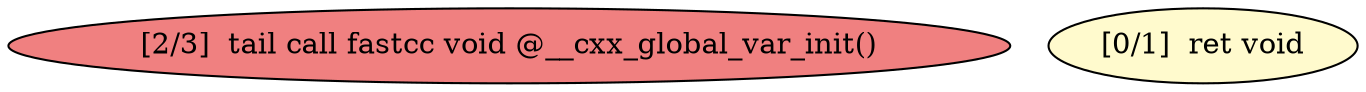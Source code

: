 
digraph G {


node389 [fillcolor=lightcoral,label="[2/3]  tail call fastcc void @__cxx_global_var_init()",shape=ellipse,style=filled ]
node388 [fillcolor=lemonchiffon,label="[0/1]  ret void",shape=ellipse,style=filled ]



}
